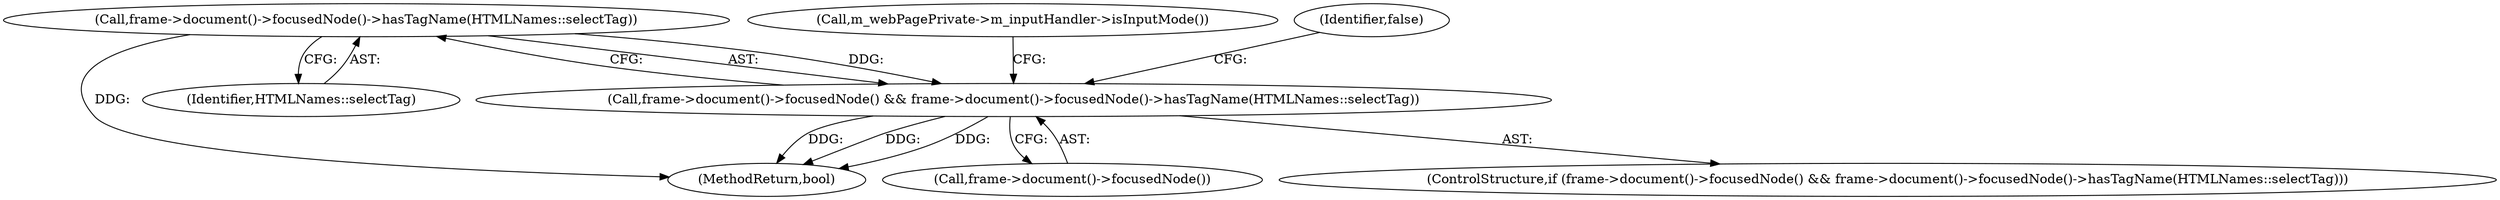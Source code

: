 digraph "1_Chrome_f81fcab3b31dfaff3473e8eb94c6531677116242@del" {
"1000130" [label="(Call,frame->document()->focusedNode()->hasTagName(HTMLNames::selectTag))"];
"1000128" [label="(Call,frame->document()->focusedNode() && frame->document()->focusedNode()->hasTagName(HTMLNames::selectTag))"];
"1000127" [label="(ControlStructure,if (frame->document()->focusedNode() && frame->document()->focusedNode()->hasTagName(HTMLNames::selectTag)))"];
"1000136" [label="(Call,m_webPagePrivate->m_inputHandler->isInputMode())"];
"1000148" [label="(MethodReturn,bool)"];
"1000129" [label="(Call,frame->document()->focusedNode())"];
"1000131" [label="(Identifier,HTMLNames::selectTag)"];
"1000128" [label="(Call,frame->document()->focusedNode() && frame->document()->focusedNode()->hasTagName(HTMLNames::selectTag))"];
"1000133" [label="(Identifier,false)"];
"1000130" [label="(Call,frame->document()->focusedNode()->hasTagName(HTMLNames::selectTag))"];
"1000130" -> "1000128"  [label="AST: "];
"1000130" -> "1000131"  [label="CFG: "];
"1000131" -> "1000130"  [label="AST: "];
"1000128" -> "1000130"  [label="CFG: "];
"1000130" -> "1000148"  [label="DDG: "];
"1000130" -> "1000128"  [label="DDG: "];
"1000128" -> "1000127"  [label="AST: "];
"1000128" -> "1000129"  [label="CFG: "];
"1000129" -> "1000128"  [label="AST: "];
"1000133" -> "1000128"  [label="CFG: "];
"1000136" -> "1000128"  [label="CFG: "];
"1000128" -> "1000148"  [label="DDG: "];
"1000128" -> "1000148"  [label="DDG: "];
"1000128" -> "1000148"  [label="DDG: "];
}
